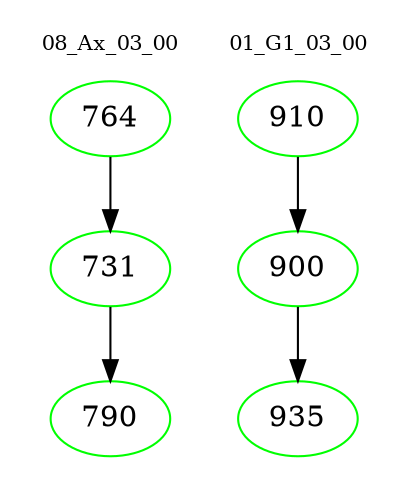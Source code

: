 digraph{
subgraph cluster_0 {
color = white
label = "08_Ax_03_00";
fontsize=10;
T0_764 [label="764", color="green"]
T0_764 -> T0_731 [color="black"]
T0_731 [label="731", color="green"]
T0_731 -> T0_790 [color="black"]
T0_790 [label="790", color="green"]
}
subgraph cluster_1 {
color = white
label = "01_G1_03_00";
fontsize=10;
T1_910 [label="910", color="green"]
T1_910 -> T1_900 [color="black"]
T1_900 [label="900", color="green"]
T1_900 -> T1_935 [color="black"]
T1_935 [label="935", color="green"]
}
}
